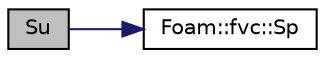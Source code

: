 digraph "Su"
{
  bgcolor="transparent";
  edge [fontname="Helvetica",fontsize="10",labelfontname="Helvetica",labelfontsize="10"];
  node [fontname="Helvetica",fontsize="10",shape=record];
  rankdir="LR";
  Node1257 [label="Su",height=0.2,width=0.4,color="black", fillcolor="grey75", style="filled", fontcolor="black"];
  Node1257 -> Node1258 [color="midnightblue",fontsize="10",style="solid",fontname="Helvetica"];
  Node1258 [label="Foam::fvc::Sp",height=0.2,width=0.4,color="black",URL="$a21861.html#acb372005d973de14c63c97ba57a82d99"];
}
